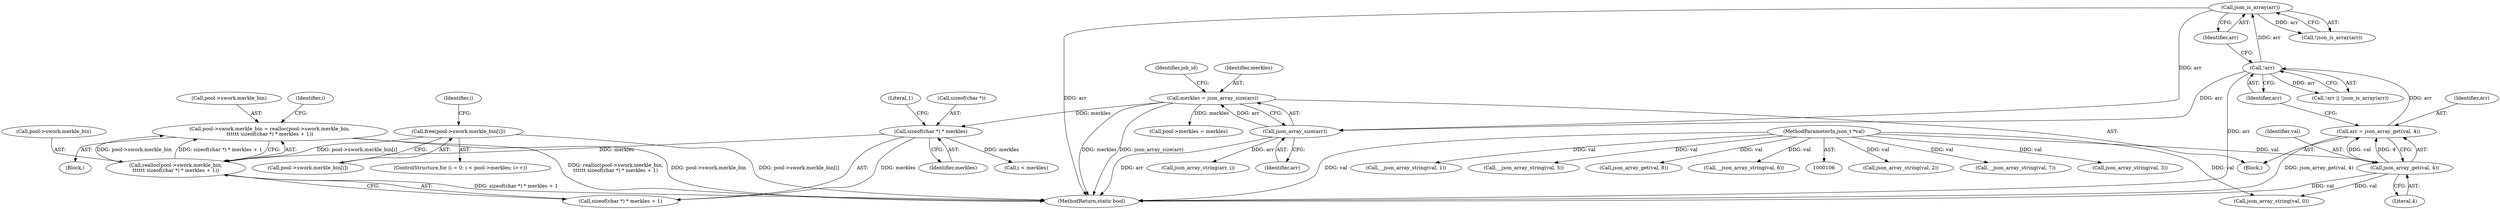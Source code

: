 digraph "0_cgminer_e1c5050734123973b99d181c45e74b2cbb00272e_1@API" {
"1000343" [label="(Call,pool->swork.merkle_bin = realloc(pool->swork.merkle_bin,\n\t\t\t\t\t\t sizeof(char *) * merkles + 1))"];
"1000349" [label="(Call,realloc(pool->swork.merkle_bin,\n\t\t\t\t\t\t sizeof(char *) * merkles + 1))"];
"1000332" [label="(Call,free(pool->swork.merkle_bin[i]))"];
"1000356" [label="(Call,sizeof(char *) * merkles)"];
"1000150" [label="(Call,merkles = json_array_size(arr))"];
"1000152" [label="(Call,json_array_size(arr))"];
"1000147" [label="(Call,json_is_array(arr))"];
"1000144" [label="(Call,!arr)"];
"1000137" [label="(Call,arr = json_array_get(val, 4))"];
"1000139" [label="(Call,json_array_get(val, 4))"];
"1000108" [label="(MethodParameterIn,json_t *val)"];
"1000139" [label="(Call,json_array_get(val, 4))"];
"1000166" [label="(Call,json_array_string(val, 2))"];
"1000355" [label="(Call,sizeof(char *) * merkles + 1)"];
"1000374" [label="(Call,json_array_string(arr, i))"];
"1000349" [label="(Call,realloc(pool->swork.merkle_bin,\n\t\t\t\t\t\t sizeof(char *) * merkles + 1))"];
"1000321" [label="(ControlStructure,for (i = 0; i < pool->merkles; i++))"];
"1000151" [label="(Identifier,merkles)"];
"1000186" [label="(Call,__json_array_string(val, 7))"];
"1000143" [label="(Call,!arr || !json_is_array(arr))"];
"1000331" [label="(Identifier,i)"];
"1000360" [label="(Literal,1)"];
"1000137" [label="(Call,arr = json_array_get(val, 4))"];
"1000332" [label="(Call,free(pool->swork.merkle_bin[i]))"];
"1000155" [label="(Identifier,job_id)"];
"1000109" [label="(Block,)"];
"1000141" [label="(Literal,4)"];
"1000140" [label="(Identifier,val)"];
"1000171" [label="(Call,json_array_string(val, 3))"];
"1000359" [label="(Identifier,merkles)"];
"1000156" [label="(Call,json_array_string(val, 0))"];
"1000161" [label="(Call,__json_array_string(val, 1))"];
"1000148" [label="(Identifier,arr)"];
"1000147" [label="(Call,json_is_array(arr))"];
"1000138" [label="(Identifier,arr)"];
"1000108" [label="(MethodParameterIn,json_t *val)"];
"1000146" [label="(Call,!json_is_array(arr))"];
"1000144" [label="(Call,!arr)"];
"1000153" [label="(Identifier,arr)"];
"1000344" [label="(Call,pool->swork.merkle_bin)"];
"1000350" [label="(Call,pool->swork.merkle_bin)"];
"1000365" [label="(Call,i < merkles)"];
"1000430" [label="(Call,pool->merkles = merkles)"];
"1000176" [label="(Call,__json_array_string(val, 5))"];
"1000343" [label="(Call,pool->swork.merkle_bin = realloc(pool->swork.merkle_bin,\n\t\t\t\t\t\t sizeof(char *) * merkles + 1))"];
"1000152" [label="(Call,json_array_size(arr))"];
"1000192" [label="(Call,json_array_get(val, 8))"];
"1000357" [label="(Call,sizeof(char *))"];
"1000333" [label="(Call,pool->swork.merkle_bin[i])"];
"1000145" [label="(Identifier,arr)"];
"1000356" [label="(Call,sizeof(char *) * merkles)"];
"1000150" [label="(Call,merkles = json_array_size(arr))"];
"1000363" [label="(Identifier,i)"];
"1000342" [label="(Block,)"];
"1000181" [label="(Call,__json_array_string(val, 6))"];
"1000685" [label="(MethodReturn,static bool)"];
"1000343" -> "1000342"  [label="AST: "];
"1000343" -> "1000349"  [label="CFG: "];
"1000344" -> "1000343"  [label="AST: "];
"1000349" -> "1000343"  [label="AST: "];
"1000363" -> "1000343"  [label="CFG: "];
"1000343" -> "1000685"  [label="DDG: realloc(pool->swork.merkle_bin,\n\t\t\t\t\t\t sizeof(char *) * merkles + 1)"];
"1000343" -> "1000685"  [label="DDG: pool->swork.merkle_bin"];
"1000349" -> "1000343"  [label="DDG: pool->swork.merkle_bin"];
"1000349" -> "1000343"  [label="DDG: sizeof(char *) * merkles + 1"];
"1000349" -> "1000355"  [label="CFG: "];
"1000350" -> "1000349"  [label="AST: "];
"1000355" -> "1000349"  [label="AST: "];
"1000349" -> "1000685"  [label="DDG: sizeof(char *) * merkles + 1"];
"1000332" -> "1000349"  [label="DDG: pool->swork.merkle_bin[i]"];
"1000356" -> "1000349"  [label="DDG: merkles"];
"1000332" -> "1000321"  [label="AST: "];
"1000332" -> "1000333"  [label="CFG: "];
"1000333" -> "1000332"  [label="AST: "];
"1000331" -> "1000332"  [label="CFG: "];
"1000332" -> "1000685"  [label="DDG: pool->swork.merkle_bin[i]"];
"1000356" -> "1000355"  [label="AST: "];
"1000356" -> "1000359"  [label="CFG: "];
"1000357" -> "1000356"  [label="AST: "];
"1000359" -> "1000356"  [label="AST: "];
"1000360" -> "1000356"  [label="CFG: "];
"1000356" -> "1000355"  [label="DDG: merkles"];
"1000150" -> "1000356"  [label="DDG: merkles"];
"1000356" -> "1000365"  [label="DDG: merkles"];
"1000150" -> "1000109"  [label="AST: "];
"1000150" -> "1000152"  [label="CFG: "];
"1000151" -> "1000150"  [label="AST: "];
"1000152" -> "1000150"  [label="AST: "];
"1000155" -> "1000150"  [label="CFG: "];
"1000150" -> "1000685"  [label="DDG: merkles"];
"1000150" -> "1000685"  [label="DDG: json_array_size(arr)"];
"1000152" -> "1000150"  [label="DDG: arr"];
"1000150" -> "1000430"  [label="DDG: merkles"];
"1000152" -> "1000153"  [label="CFG: "];
"1000153" -> "1000152"  [label="AST: "];
"1000152" -> "1000685"  [label="DDG: arr"];
"1000147" -> "1000152"  [label="DDG: arr"];
"1000144" -> "1000152"  [label="DDG: arr"];
"1000152" -> "1000374"  [label="DDG: arr"];
"1000147" -> "1000146"  [label="AST: "];
"1000147" -> "1000148"  [label="CFG: "];
"1000148" -> "1000147"  [label="AST: "];
"1000146" -> "1000147"  [label="CFG: "];
"1000147" -> "1000685"  [label="DDG: arr"];
"1000147" -> "1000146"  [label="DDG: arr"];
"1000144" -> "1000147"  [label="DDG: arr"];
"1000144" -> "1000143"  [label="AST: "];
"1000144" -> "1000145"  [label="CFG: "];
"1000145" -> "1000144"  [label="AST: "];
"1000148" -> "1000144"  [label="CFG: "];
"1000143" -> "1000144"  [label="CFG: "];
"1000144" -> "1000685"  [label="DDG: arr"];
"1000144" -> "1000143"  [label="DDG: arr"];
"1000137" -> "1000144"  [label="DDG: arr"];
"1000137" -> "1000109"  [label="AST: "];
"1000137" -> "1000139"  [label="CFG: "];
"1000138" -> "1000137"  [label="AST: "];
"1000139" -> "1000137"  [label="AST: "];
"1000145" -> "1000137"  [label="CFG: "];
"1000137" -> "1000685"  [label="DDG: json_array_get(val, 4)"];
"1000139" -> "1000137"  [label="DDG: val"];
"1000139" -> "1000137"  [label="DDG: 4"];
"1000139" -> "1000141"  [label="CFG: "];
"1000140" -> "1000139"  [label="AST: "];
"1000141" -> "1000139"  [label="AST: "];
"1000139" -> "1000685"  [label="DDG: val"];
"1000108" -> "1000139"  [label="DDG: val"];
"1000139" -> "1000156"  [label="DDG: val"];
"1000108" -> "1000106"  [label="AST: "];
"1000108" -> "1000685"  [label="DDG: val"];
"1000108" -> "1000156"  [label="DDG: val"];
"1000108" -> "1000161"  [label="DDG: val"];
"1000108" -> "1000166"  [label="DDG: val"];
"1000108" -> "1000171"  [label="DDG: val"];
"1000108" -> "1000176"  [label="DDG: val"];
"1000108" -> "1000181"  [label="DDG: val"];
"1000108" -> "1000186"  [label="DDG: val"];
"1000108" -> "1000192"  [label="DDG: val"];
}
